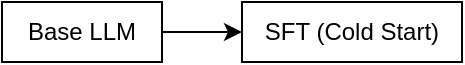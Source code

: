 <mxfile version="26.0.16">
  <diagram name="第 1 页" id="hpYebUeiHxem4qadBTPt">
    <mxGraphModel dx="1050" dy="522" grid="1" gridSize="10" guides="1" tooltips="1" connect="1" arrows="1" fold="1" page="1" pageScale="1" pageWidth="827" pageHeight="1169" math="0" shadow="0">
      <root>
        <mxCell id="0" />
        <mxCell id="1" parent="0" />
        <mxCell id="p-8gtCRp2lO6fqY-21o4-3" style="edgeStyle=orthogonalEdgeStyle;rounded=0;orthogonalLoop=1;jettySize=auto;html=1;exitX=1;exitY=0.5;exitDx=0;exitDy=0;entryX=0;entryY=0.5;entryDx=0;entryDy=0;" edge="1" parent="1" source="p-8gtCRp2lO6fqY-21o4-1" target="p-8gtCRp2lO6fqY-21o4-2">
          <mxGeometry relative="1" as="geometry" />
        </mxCell>
        <mxCell id="p-8gtCRp2lO6fqY-21o4-1" value="Base LLM" style="rounded=0;whiteSpace=wrap;html=1;" vertex="1" parent="1">
          <mxGeometry x="100" y="225" width="80" height="30" as="geometry" />
        </mxCell>
        <mxCell id="p-8gtCRp2lO6fqY-21o4-2" value="SFT (&lt;span style=&quot;background-color: transparent; color: light-dark(rgb(0, 0, 0), rgb(255, 255, 255));&quot;&gt;Cold Start)&lt;/span&gt;" style="whiteSpace=wrap;html=1;" vertex="1" parent="1">
          <mxGeometry x="220" y="225" width="110" height="30" as="geometry" />
        </mxCell>
      </root>
    </mxGraphModel>
  </diagram>
</mxfile>
